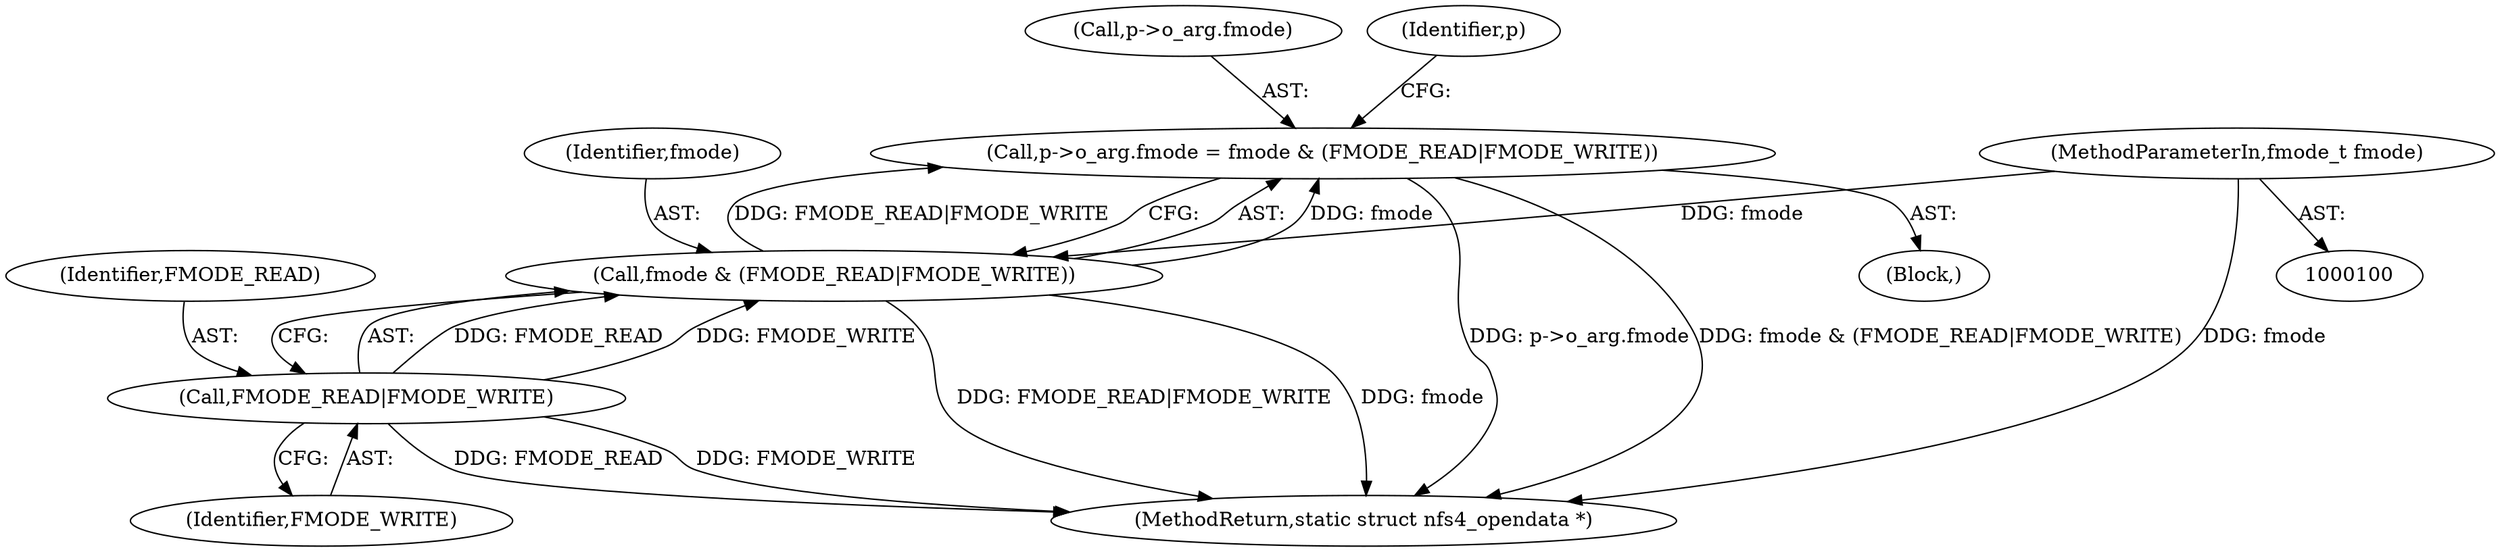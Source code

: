 digraph "0_linux_dc0b027dfadfcb8a5504f7d8052754bf8d501ab9_17@pointer" {
"1000208" [label="(Call,p->o_arg.fmode = fmode & (FMODE_READ|FMODE_WRITE))"];
"1000214" [label="(Call,fmode & (FMODE_READ|FMODE_WRITE))"];
"1000103" [label="(MethodParameterIn,fmode_t fmode)"];
"1000216" [label="(Call,FMODE_READ|FMODE_WRITE)"];
"1000217" [label="(Identifier,FMODE_READ)"];
"1000218" [label="(Identifier,FMODE_WRITE)"];
"1000214" [label="(Call,fmode & (FMODE_READ|FMODE_WRITE))"];
"1000216" [label="(Call,FMODE_READ|FMODE_WRITE)"];
"1000209" [label="(Call,p->o_arg.fmode)"];
"1000389" [label="(MethodReturn,static struct nfs4_opendata *)"];
"1000103" [label="(MethodParameterIn,fmode_t fmode)"];
"1000106" [label="(Block,)"];
"1000222" [label="(Identifier,p)"];
"1000215" [label="(Identifier,fmode)"];
"1000208" [label="(Call,p->o_arg.fmode = fmode & (FMODE_READ|FMODE_WRITE))"];
"1000208" -> "1000106"  [label="AST: "];
"1000208" -> "1000214"  [label="CFG: "];
"1000209" -> "1000208"  [label="AST: "];
"1000214" -> "1000208"  [label="AST: "];
"1000222" -> "1000208"  [label="CFG: "];
"1000208" -> "1000389"  [label="DDG: p->o_arg.fmode"];
"1000208" -> "1000389"  [label="DDG: fmode & (FMODE_READ|FMODE_WRITE)"];
"1000214" -> "1000208"  [label="DDG: fmode"];
"1000214" -> "1000208"  [label="DDG: FMODE_READ|FMODE_WRITE"];
"1000214" -> "1000216"  [label="CFG: "];
"1000215" -> "1000214"  [label="AST: "];
"1000216" -> "1000214"  [label="AST: "];
"1000214" -> "1000389"  [label="DDG: FMODE_READ|FMODE_WRITE"];
"1000214" -> "1000389"  [label="DDG: fmode"];
"1000103" -> "1000214"  [label="DDG: fmode"];
"1000216" -> "1000214"  [label="DDG: FMODE_READ"];
"1000216" -> "1000214"  [label="DDG: FMODE_WRITE"];
"1000103" -> "1000100"  [label="AST: "];
"1000103" -> "1000389"  [label="DDG: fmode"];
"1000216" -> "1000218"  [label="CFG: "];
"1000217" -> "1000216"  [label="AST: "];
"1000218" -> "1000216"  [label="AST: "];
"1000216" -> "1000389"  [label="DDG: FMODE_READ"];
"1000216" -> "1000389"  [label="DDG: FMODE_WRITE"];
}

